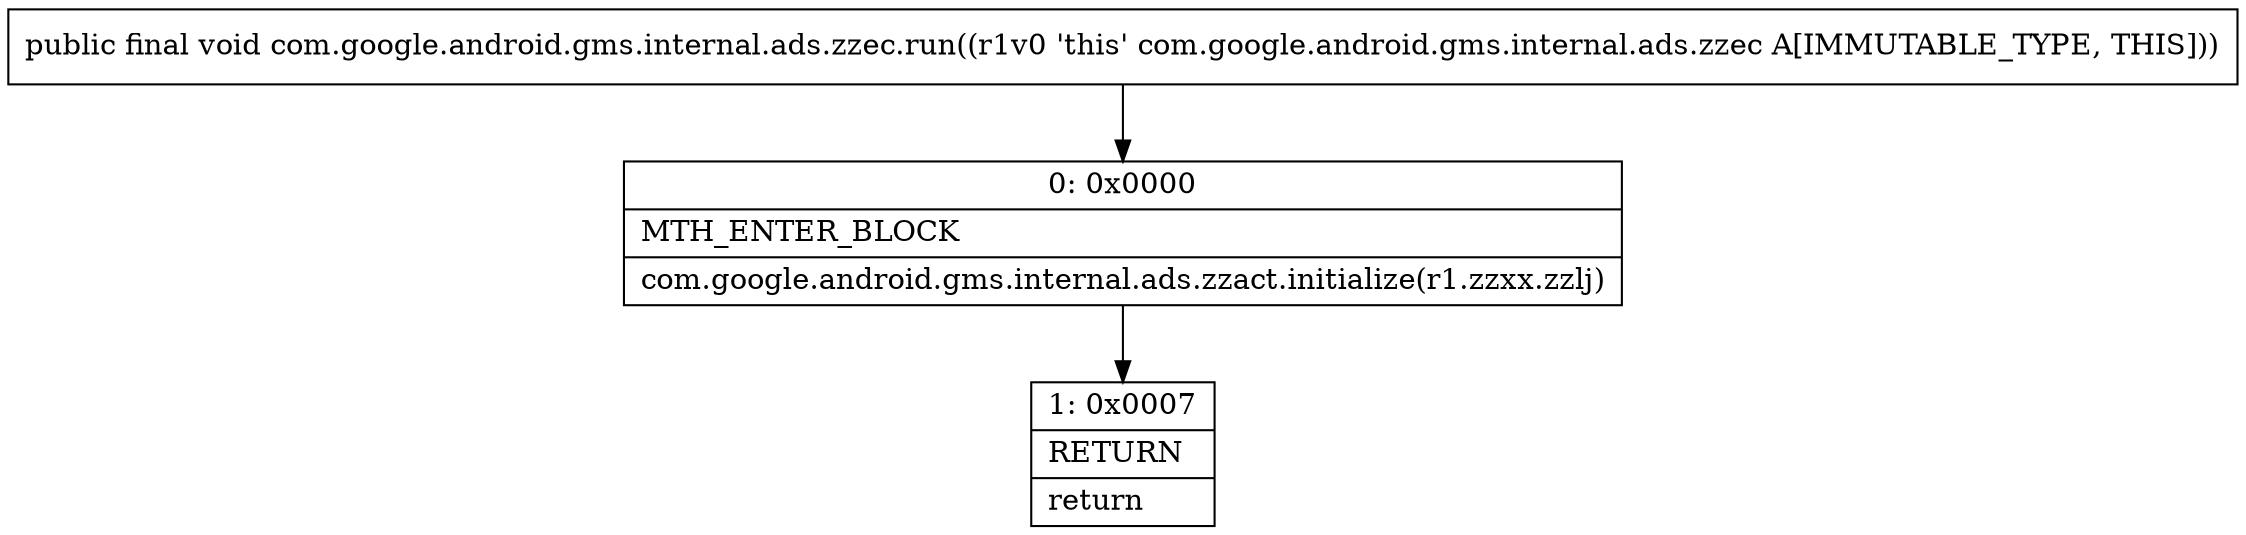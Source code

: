 digraph "CFG forcom.google.android.gms.internal.ads.zzec.run()V" {
Node_0 [shape=record,label="{0\:\ 0x0000|MTH_ENTER_BLOCK\l|com.google.android.gms.internal.ads.zzact.initialize(r1.zzxx.zzlj)\l}"];
Node_1 [shape=record,label="{1\:\ 0x0007|RETURN\l|return\l}"];
MethodNode[shape=record,label="{public final void com.google.android.gms.internal.ads.zzec.run((r1v0 'this' com.google.android.gms.internal.ads.zzec A[IMMUTABLE_TYPE, THIS])) }"];
MethodNode -> Node_0;
Node_0 -> Node_1;
}

